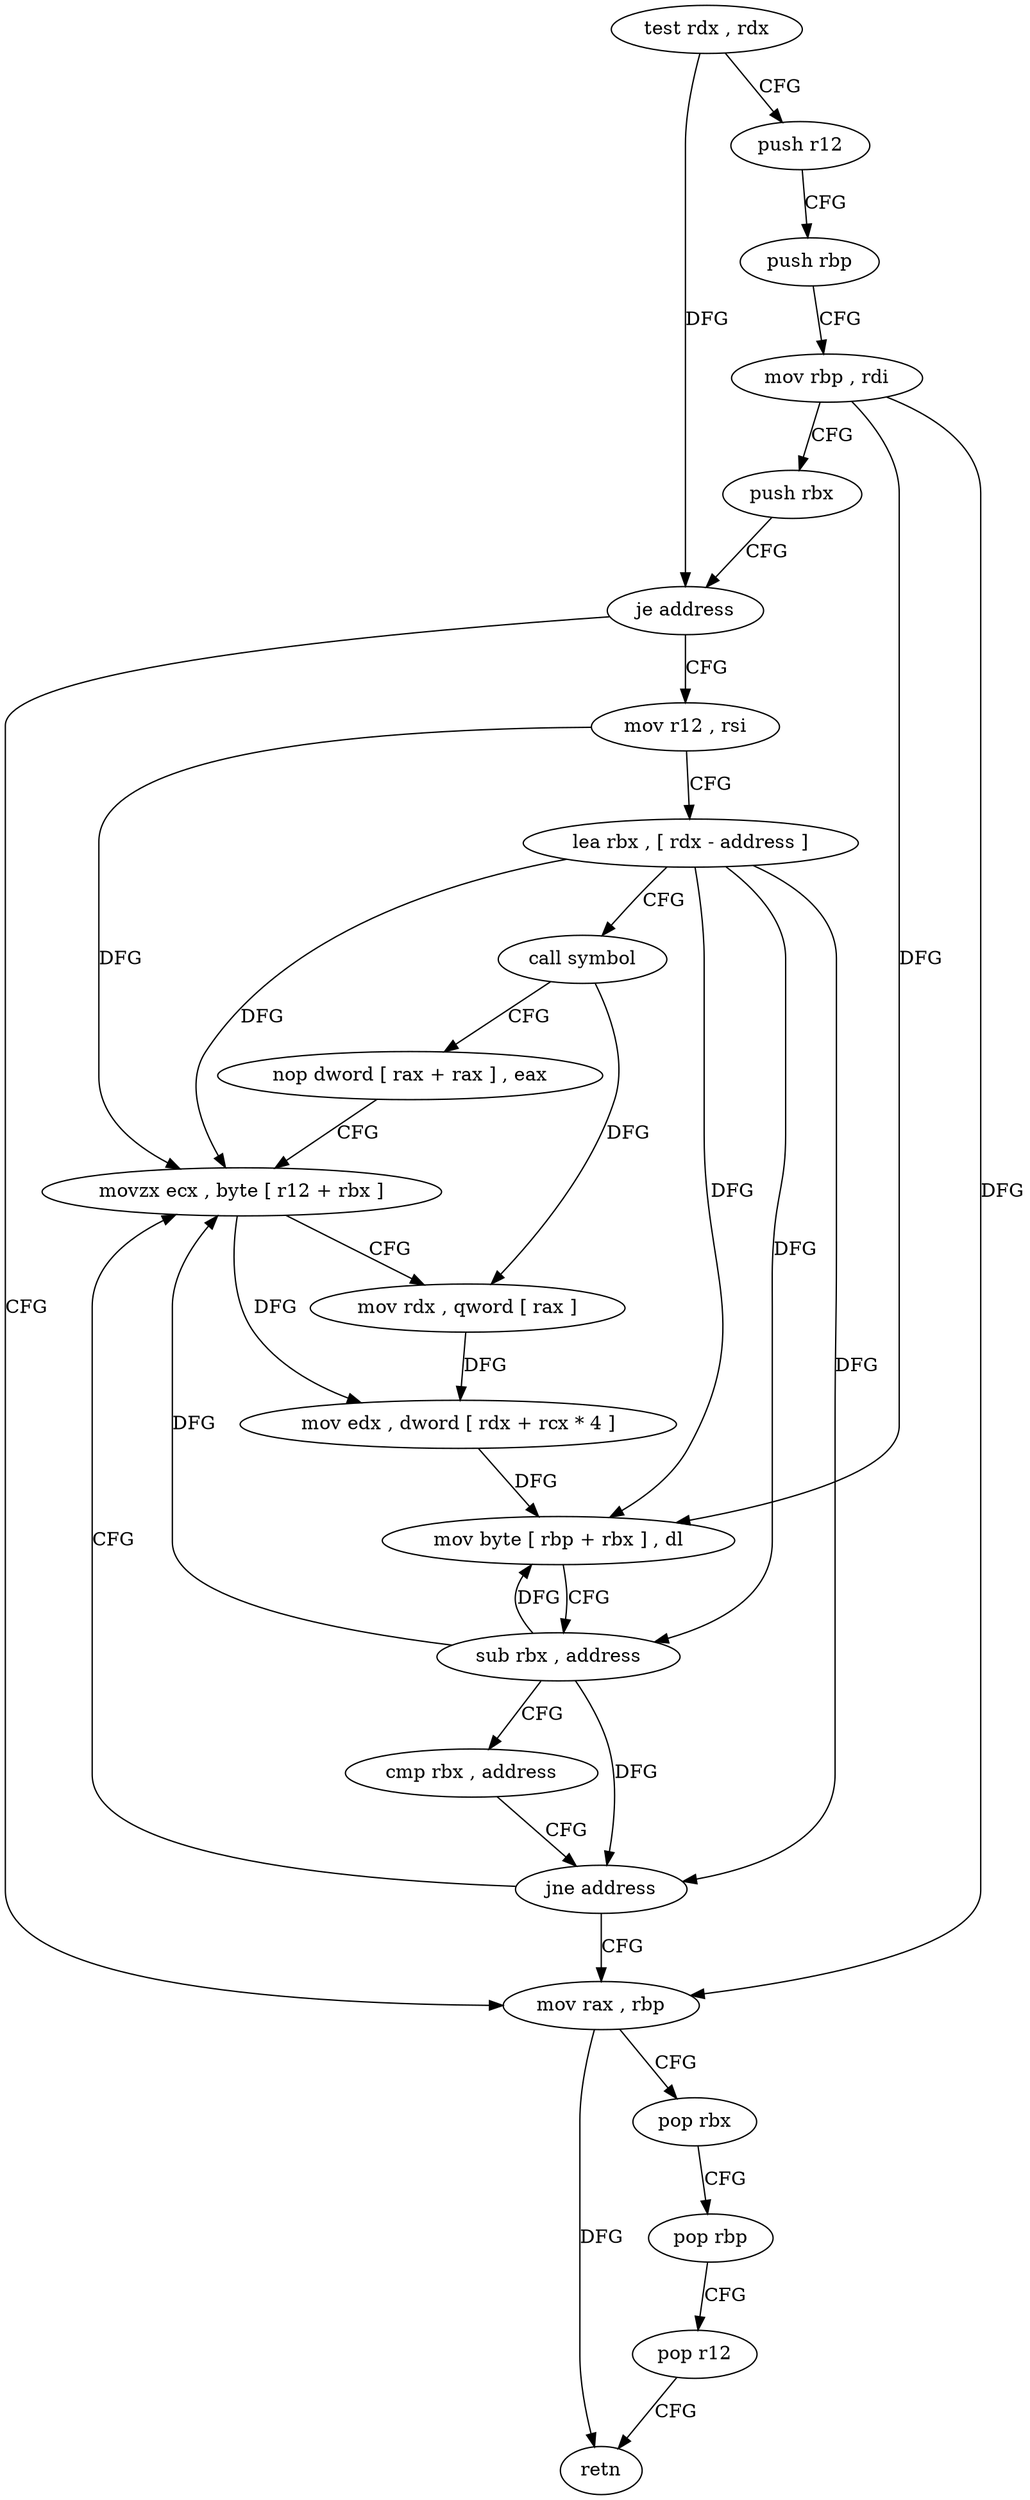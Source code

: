 digraph "func" {
"184720" [label = "test rdx , rdx" ]
"184723" [label = "push r12" ]
"184725" [label = "push rbp" ]
"184726" [label = "mov rbp , rdi" ]
"184729" [label = "push rbx" ]
"184730" [label = "je address" ]
"184777" [label = "mov rax , rbp" ]
"184732" [label = "mov r12 , rsi" ]
"184780" [label = "pop rbx" ]
"184781" [label = "pop rbp" ]
"184782" [label = "pop r12" ]
"184784" [label = "retn" ]
"184735" [label = "lea rbx , [ rdx - address ]" ]
"184739" [label = "call symbol" ]
"184744" [label = "nop dword [ rax + rax ] , eax" ]
"184752" [label = "movzx ecx , byte [ r12 + rbx ]" ]
"184757" [label = "mov rdx , qword [ rax ]" ]
"184760" [label = "mov edx , dword [ rdx + rcx * 4 ]" ]
"184763" [label = "mov byte [ rbp + rbx ] , dl" ]
"184767" [label = "sub rbx , address" ]
"184771" [label = "cmp rbx , address" ]
"184775" [label = "jne address" ]
"184720" -> "184723" [ label = "CFG" ]
"184720" -> "184730" [ label = "DFG" ]
"184723" -> "184725" [ label = "CFG" ]
"184725" -> "184726" [ label = "CFG" ]
"184726" -> "184729" [ label = "CFG" ]
"184726" -> "184777" [ label = "DFG" ]
"184726" -> "184763" [ label = "DFG" ]
"184729" -> "184730" [ label = "CFG" ]
"184730" -> "184777" [ label = "CFG" ]
"184730" -> "184732" [ label = "CFG" ]
"184777" -> "184780" [ label = "CFG" ]
"184777" -> "184784" [ label = "DFG" ]
"184732" -> "184735" [ label = "CFG" ]
"184732" -> "184752" [ label = "DFG" ]
"184780" -> "184781" [ label = "CFG" ]
"184781" -> "184782" [ label = "CFG" ]
"184782" -> "184784" [ label = "CFG" ]
"184735" -> "184739" [ label = "CFG" ]
"184735" -> "184752" [ label = "DFG" ]
"184735" -> "184763" [ label = "DFG" ]
"184735" -> "184767" [ label = "DFG" ]
"184735" -> "184775" [ label = "DFG" ]
"184739" -> "184744" [ label = "CFG" ]
"184739" -> "184757" [ label = "DFG" ]
"184744" -> "184752" [ label = "CFG" ]
"184752" -> "184757" [ label = "CFG" ]
"184752" -> "184760" [ label = "DFG" ]
"184757" -> "184760" [ label = "DFG" ]
"184760" -> "184763" [ label = "DFG" ]
"184763" -> "184767" [ label = "CFG" ]
"184767" -> "184771" [ label = "CFG" ]
"184767" -> "184752" [ label = "DFG" ]
"184767" -> "184763" [ label = "DFG" ]
"184767" -> "184775" [ label = "DFG" ]
"184771" -> "184775" [ label = "CFG" ]
"184775" -> "184752" [ label = "CFG" ]
"184775" -> "184777" [ label = "CFG" ]
}
